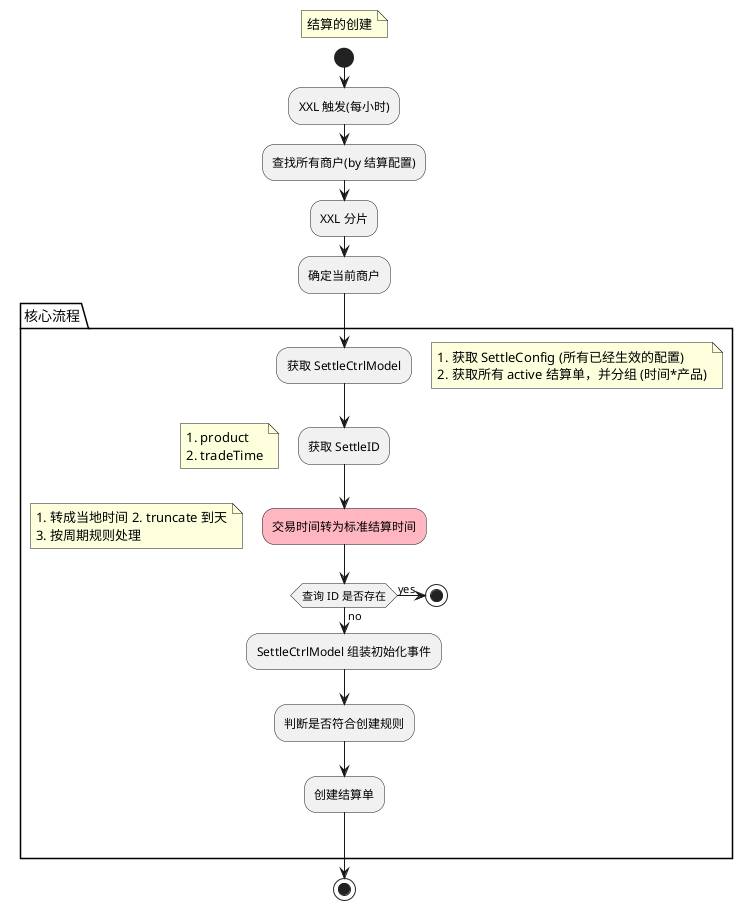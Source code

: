 @startuml

floating note: 结算的创建

start

:XXL 触发(每小时);
:查找所有商户(by 结算配置);
:XXL 分片;
:确定当前商户;
package 核心流程 {
	:获取 SettleCtrlModel;
		floating note right
			1. 获取 SettleConfig (所有已经生效的配置)
			2. 获取所有 active 结算单，并分组 (时间*产品)
		end note
	:获取 SettleID;
		floating note
			1. product
			2. tradeTime
		end note
	#lightpink:交易时间转为标准结算时间;
		floating note
			1. 转成当地时间 2. truncate 到天
			3. 按周期规则处理
		end note
	if (查询 ID 是否存在) then (yes)
		stop
	else (no)
		:SettleCtrlModel 组装初始化事件;
		:判断是否符合创建规则;
		:创建结算单;
	endif;
}

stop

@enduml